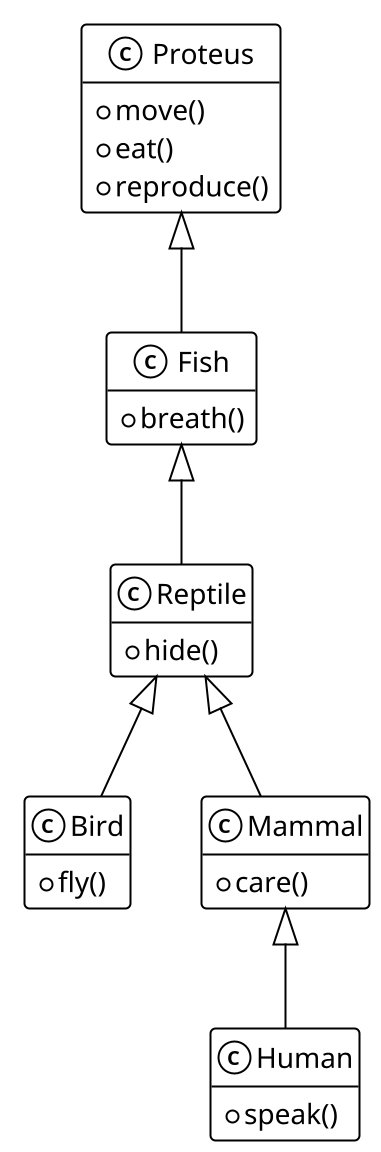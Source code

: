 @startuml

!theme mono
scale 2

hide class empty members

class Proteus {
    +move()
    +eat()
    +reproduce()
}
class Fish {
    +breath()
}
class Reptile {
    +hide()
}
class Bird {
    +fly()
}
class Mammal {
    +care()
}
class Human {
    +speak()
}

Proteus <|-- Fish
Fish <|-- Reptile
Reptile <|-- Bird
Reptile <|-- Mammal
Mammal <|-- Human

@enduml